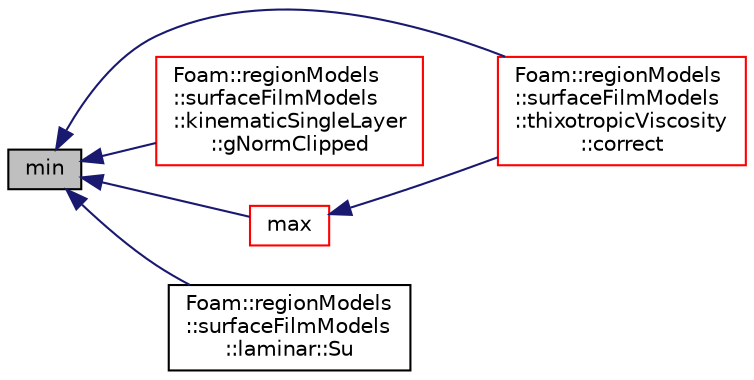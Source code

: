 digraph "min"
{
  bgcolor="transparent";
  edge [fontname="Helvetica",fontsize="10",labelfontname="Helvetica",labelfontsize="10"];
  node [fontname="Helvetica",fontsize="10",shape=record];
  rankdir="LR";
  Node1 [label="min",height=0.2,width=0.4,color="black", fillcolor="grey75", style="filled", fontcolor="black"];
  Node1 -> Node2 [dir="back",color="midnightblue",fontsize="10",style="solid",fontname="Helvetica"];
  Node2 [label="Foam::regionModels\l::surfaceFilmModels\l::thixotropicViscosity\l::correct",height=0.2,width=0.4,color="red",URL="$a02694.html#a2e639533765b4cde1bd3d0f0c528aa6c",tooltip="Correct. "];
  Node1 -> Node3 [dir="back",color="midnightblue",fontsize="10",style="solid",fontname="Helvetica"];
  Node3 [label="Foam::regionModels\l::surfaceFilmModels\l::kinematicSingleLayer\l::gNormClipped",height=0.2,width=0.4,color="red",URL="$a01266.html#a67832a61dba0da8c9e97d74abbc12641",tooltip="Return the gravity normal-to-patch component contribution. "];
  Node1 -> Node4 [dir="back",color="midnightblue",fontsize="10",style="solid",fontname="Helvetica"];
  Node4 [label="max",height=0.2,width=0.4,color="red",URL="$a00937.html#a02f51609ede2ab447ff3511e01db1fc6"];
  Node4 -> Node2 [dir="back",color="midnightblue",fontsize="10",style="solid",fontname="Helvetica"];
  Node1 -> Node5 [dir="back",color="midnightblue",fontsize="10",style="solid",fontname="Helvetica"];
  Node5 [label="Foam::regionModels\l::surfaceFilmModels\l::laminar::Su",height=0.2,width=0.4,color="black",URL="$a01295.html#a5612f0ace4d023184ba98b868a08fd14",tooltip="Return the source for the film momentum equation. "];
}
